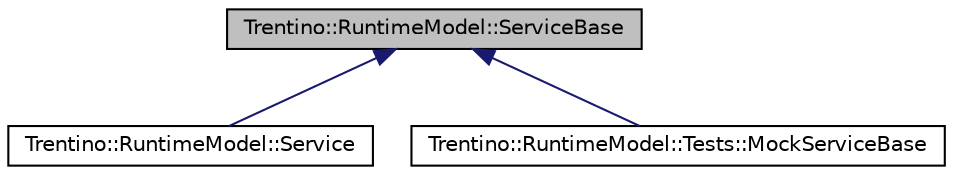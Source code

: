 digraph G
{
  edge [fontname="Helvetica",fontsize="10",labelfontname="Helvetica",labelfontsize="10"];
  node [fontname="Helvetica",fontsize="10",shape=record];
  Node1 [label="Trentino::RuntimeModel::ServiceBase",height=0.2,width=0.4,color="black", fillcolor="grey75", style="filled" fontcolor="black"];
  Node1 -> Node2 [dir="back",color="midnightblue",fontsize="10",style="solid",fontname="Helvetica"];
  Node2 [label="Trentino::RuntimeModel::Service",height=0.2,width=0.4,color="black", fillcolor="white", style="filled",URL="$class_trentino_1_1_runtime_model_1_1_service.html",tooltip="Represents an SCA service at runtime."];
  Node1 -> Node3 [dir="back",color="midnightblue",fontsize="10",style="solid",fontname="Helvetica"];
  Node3 [label="Trentino::RuntimeModel::Tests::MockServiceBase",height=0.2,width=0.4,color="black", fillcolor="white", style="filled",URL="$class_trentino_1_1_runtime_model_1_1_tests_1_1_mock_service_base.html"];
}
